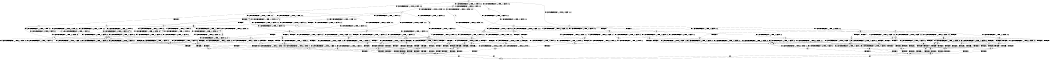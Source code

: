 digraph BCG {
size = "7, 10.5";
center = TRUE;
node [shape = circle];
0 [peripheries = 2];
0 -> 1 [label = "EX !0 !ATOMIC_EXCH_BRANCH (1, +1, TRUE, +1, 1, FALSE) !:0:1:2:"];
0 -> 2 [label = "EX !1 !ATOMIC_EXCH_BRANCH (1, +1, TRUE, +0, 2, TRUE) !:0:1:2:"];
0 -> 3 [label = "EX !2 !ATOMIC_EXCH_BRANCH (1, +0, TRUE, +0, 1, TRUE) !:0:1:2:"];
0 -> 4 [label = "EX !0 !ATOMIC_EXCH_BRANCH (1, +1, TRUE, +1, 1, FALSE) !:0:1:2:"];
1 -> 5 [label = "EX !2 !ATOMIC_EXCH_BRANCH (1, +0, TRUE, +0, 1, FALSE) !:0:1:2:"];
2 -> 6 [label = "EX !0 !ATOMIC_EXCH_BRANCH (1, +1, TRUE, +1, 1, TRUE) !:0:1:2:"];
2 -> 7 [label = "TERMINATE !1"];
2 -> 8 [label = "EX !2 !ATOMIC_EXCH_BRANCH (1, +0, TRUE, +0, 1, FALSE) !:0:1:2:"];
2 -> 9 [label = "EX !0 !ATOMIC_EXCH_BRANCH (1, +1, TRUE, +1, 1, TRUE) !:0:1:2:"];
3 -> 10 [label = "EX !0 !ATOMIC_EXCH_BRANCH (1, +1, TRUE, +1, 1, FALSE) !:0:1:2:"];
3 -> 11 [label = "EX !1 !ATOMIC_EXCH_BRANCH (1, +1, TRUE, +0, 2, TRUE) !:0:1:2:"];
3 -> 12 [label = "EX !0 !ATOMIC_EXCH_BRANCH (1, +1, TRUE, +1, 1, FALSE) !:0:1:2:"];
3 -> 3 [label = "EX !2 !ATOMIC_EXCH_BRANCH (1, +0, TRUE, +0, 1, TRUE) !:0:1:2:"];
4 -> 5 [label = "EX !2 !ATOMIC_EXCH_BRANCH (1, +0, TRUE, +0, 1, FALSE) !:0:1:2:"];
4 -> 13 [label = "TERMINATE !0"];
4 -> 14 [label = "EX !1 !ATOMIC_EXCH_BRANCH (1, +1, TRUE, +0, 2, FALSE) !:0:1:2:"];
4 -> 15 [label = "EX !2 !ATOMIC_EXCH_BRANCH (1, +0, TRUE, +0, 1, FALSE) !:0:1:2:"];
5 -> 16 [label = "EX !1 !ATOMIC_EXCH_BRANCH (1, +1, TRUE, +0, 2, TRUE) !:0:1:2:"];
6 -> 17 [label = "EX !2 !ATOMIC_EXCH_BRANCH (1, +0, TRUE, +0, 1, FALSE) !:0:1:2:"];
7 -> 18 [label = "EX !0 !ATOMIC_EXCH_BRANCH (1, +1, TRUE, +1, 1, TRUE) !:0:2:"];
7 -> 19 [label = "EX !2 !ATOMIC_EXCH_BRANCH (1, +0, TRUE, +0, 1, FALSE) !:0:2:"];
7 -> 20 [label = "EX !0 !ATOMIC_EXCH_BRANCH (1, +1, TRUE, +1, 1, TRUE) !:0:2:"];
8 -> 16 [label = "EX !0 !ATOMIC_EXCH_BRANCH (1, +1, TRUE, +1, 1, FALSE) !:0:1:2:"];
8 -> 21 [label = "TERMINATE !1"];
8 -> 22 [label = "TERMINATE !2"];
8 -> 23 [label = "EX !0 !ATOMIC_EXCH_BRANCH (1, +1, TRUE, +1, 1, FALSE) !:0:1:2:"];
9 -> 17 [label = "EX !2 !ATOMIC_EXCH_BRANCH (1, +0, TRUE, +0, 1, FALSE) !:0:1:2:"];
9 -> 24 [label = "TERMINATE !1"];
9 -> 25 [label = "EX !2 !ATOMIC_EXCH_BRANCH (1, +0, TRUE, +0, 1, FALSE) !:0:1:2:"];
9 -> 9 [label = "EX !0 !ATOMIC_EXCH_BRANCH (1, +1, TRUE, +1, 1, TRUE) !:0:1:2:"];
10 -> 5 [label = "EX !2 !ATOMIC_EXCH_BRANCH (1, +0, TRUE, +0, 1, FALSE) !:0:1:2:"];
11 -> 26 [label = "EX !2 !ATOMIC_EXCH_BRANCH (1, +0, TRUE, +0, 1, FALSE) !:0:1:2:"];
11 -> 27 [label = "TERMINATE !1"];
11 -> 28 [label = "EX !0 !ATOMIC_EXCH_BRANCH (1, +1, TRUE, +1, 1, TRUE) !:0:1:2:"];
11 -> 8 [label = "EX !2 !ATOMIC_EXCH_BRANCH (1, +0, TRUE, +0, 1, FALSE) !:0:1:2:"];
12 -> 5 [label = "EX !2 !ATOMIC_EXCH_BRANCH (1, +0, TRUE, +0, 1, FALSE) !:0:1:2:"];
12 -> 29 [label = "TERMINATE !0"];
12 -> 30 [label = "EX !1 !ATOMIC_EXCH_BRANCH (1, +1, TRUE, +0, 2, FALSE) !:0:1:2:"];
12 -> 15 [label = "EX !2 !ATOMIC_EXCH_BRANCH (1, +0, TRUE, +0, 1, FALSE) !:0:1:2:"];
13 -> 31 [label = "EX !2 !ATOMIC_EXCH_BRANCH (1, +0, TRUE, +0, 1, FALSE) !:1:2:"];
13 -> 32 [label = "EX !1 !ATOMIC_EXCH_BRANCH (1, +1, TRUE, +0, 2, FALSE) !:1:2:"];
13 -> 33 [label = "EX !2 !ATOMIC_EXCH_BRANCH (1, +0, TRUE, +0, 1, FALSE) !:1:2:"];
14 -> 34 [label = "EX !2 !ATOMIC_EXCH_BRANCH (1, +0, TRUE, +0, 1, FALSE) !:0:1:2:"];
14 -> 35 [label = "TERMINATE !1"];
14 -> 36 [label = "TERMINATE !0"];
14 -> 37 [label = "EX !2 !ATOMIC_EXCH_BRANCH (1, +0, TRUE, +0, 1, FALSE) !:0:1:2:"];
15 -> 16 [label = "EX !1 !ATOMIC_EXCH_BRANCH (1, +1, TRUE, +0, 2, TRUE) !:0:1:2:"];
15 -> 38 [label = "TERMINATE !2"];
15 -> 39 [label = "TERMINATE !0"];
15 -> 23 [label = "EX !1 !ATOMIC_EXCH_BRANCH (1, +1, TRUE, +0, 2, TRUE) !:0:1:2:"];
16 -> 40 [label = "TERMINATE !0"];
17 -> 16 [label = "EX !0 !ATOMIC_EXCH_BRANCH (1, +1, TRUE, +1, 1, FALSE) !:0:1:2:"];
18 -> 41 [label = "EX !2 !ATOMIC_EXCH_BRANCH (1, +0, TRUE, +0, 1, FALSE) !:0:2:"];
19 -> 42 [label = "EX !0 !ATOMIC_EXCH_BRANCH (1, +1, TRUE, +1, 1, FALSE) !:0:2:"];
19 -> 43 [label = "TERMINATE !2"];
19 -> 44 [label = "EX !0 !ATOMIC_EXCH_BRANCH (1, +1, TRUE, +1, 1, FALSE) !:0:2:"];
20 -> 41 [label = "EX !2 !ATOMIC_EXCH_BRANCH (1, +0, TRUE, +0, 1, FALSE) !:0:2:"];
20 -> 45 [label = "EX !2 !ATOMIC_EXCH_BRANCH (1, +0, TRUE, +0, 1, FALSE) !:0:2:"];
20 -> 20 [label = "EX !0 !ATOMIC_EXCH_BRANCH (1, +1, TRUE, +1, 1, TRUE) !:0:2:"];
21 -> 42 [label = "EX !0 !ATOMIC_EXCH_BRANCH (1, +1, TRUE, +1, 1, FALSE) !:0:2:"];
21 -> 43 [label = "TERMINATE !2"];
21 -> 44 [label = "EX !0 !ATOMIC_EXCH_BRANCH (1, +1, TRUE, +1, 1, FALSE) !:0:2:"];
22 -> 46 [label = "EX !0 !ATOMIC_EXCH_BRANCH (1, +1, TRUE, +1, 1, FALSE) !:0:1:"];
22 -> 43 [label = "TERMINATE !1"];
22 -> 47 [label = "EX !0 !ATOMIC_EXCH_BRANCH (1, +1, TRUE, +1, 1, FALSE) !:0:1:"];
23 -> 40 [label = "TERMINATE !0"];
23 -> 48 [label = "TERMINATE !1"];
23 -> 49 [label = "TERMINATE !2"];
23 -> 50 [label = "TERMINATE !0"];
24 -> 18 [label = "EX !0 !ATOMIC_EXCH_BRANCH (1, +1, TRUE, +1, 1, TRUE) !:0:2:"];
24 -> 45 [label = "EX !2 !ATOMIC_EXCH_BRANCH (1, +0, TRUE, +0, 1, FALSE) !:0:2:"];
24 -> 20 [label = "EX !0 !ATOMIC_EXCH_BRANCH (1, +1, TRUE, +1, 1, TRUE) !:0:2:"];
25 -> 16 [label = "EX !0 !ATOMIC_EXCH_BRANCH (1, +1, TRUE, +1, 1, FALSE) !:0:1:2:"];
25 -> 51 [label = "TERMINATE !1"];
25 -> 52 [label = "TERMINATE !2"];
25 -> 23 [label = "EX !0 !ATOMIC_EXCH_BRANCH (1, +1, TRUE, +1, 1, FALSE) !:0:1:2:"];
26 -> 16 [label = "EX !0 !ATOMIC_EXCH_BRANCH (1, +1, TRUE, +1, 1, FALSE) !:0:1:2:"];
27 -> 53 [label = "EX !2 !ATOMIC_EXCH_BRANCH (1, +0, TRUE, +0, 1, FALSE) !:0:2:"];
27 -> 54 [label = "EX !0 !ATOMIC_EXCH_BRANCH (1, +1, TRUE, +1, 1, TRUE) !:0:2:"];
27 -> 19 [label = "EX !2 !ATOMIC_EXCH_BRANCH (1, +0, TRUE, +0, 1, FALSE) !:0:2:"];
28 -> 17 [label = "EX !2 !ATOMIC_EXCH_BRANCH (1, +0, TRUE, +0, 1, FALSE) !:0:1:2:"];
28 -> 55 [label = "TERMINATE !1"];
28 -> 25 [label = "EX !2 !ATOMIC_EXCH_BRANCH (1, +0, TRUE, +0, 1, FALSE) !:0:1:2:"];
28 -> 28 [label = "EX !0 !ATOMIC_EXCH_BRANCH (1, +1, TRUE, +1, 1, TRUE) !:0:1:2:"];
29 -> 31 [label = "EX !2 !ATOMIC_EXCH_BRANCH (1, +0, TRUE, +0, 1, FALSE) !:1:2:"];
29 -> 56 [label = "EX !1 !ATOMIC_EXCH_BRANCH (1, +1, TRUE, +0, 2, FALSE) !:1:2:"];
29 -> 33 [label = "EX !2 !ATOMIC_EXCH_BRANCH (1, +0, TRUE, +0, 1, FALSE) !:1:2:"];
30 -> 34 [label = "EX !2 !ATOMIC_EXCH_BRANCH (1, +0, TRUE, +0, 1, FALSE) !:0:1:2:"];
30 -> 57 [label = "TERMINATE !1"];
30 -> 58 [label = "TERMINATE !0"];
30 -> 37 [label = "EX !2 !ATOMIC_EXCH_BRANCH (1, +0, TRUE, +0, 1, FALSE) !:0:1:2:"];
31 -> 59 [label = "EX !1 !ATOMIC_EXCH_BRANCH (1, +1, TRUE, +0, 2, TRUE) !:1:2:"];
32 -> 60 [label = "EX !2 !ATOMIC_EXCH_BRANCH (1, +0, TRUE, +0, 1, FALSE) !:1:2:"];
32 -> 61 [label = "TERMINATE !1"];
32 -> 62 [label = "EX !2 !ATOMIC_EXCH_BRANCH (1, +0, TRUE, +0, 1, FALSE) !:1:2:"];
33 -> 59 [label = "EX !1 !ATOMIC_EXCH_BRANCH (1, +1, TRUE, +0, 2, TRUE) !:1:2:"];
33 -> 63 [label = "TERMINATE !2"];
33 -> 64 [label = "EX !1 !ATOMIC_EXCH_BRANCH (1, +1, TRUE, +0, 2, TRUE) !:1:2:"];
34 -> 65 [label = "TERMINATE !0"];
35 -> 66 [label = "EX !2 !ATOMIC_EXCH_BRANCH (1, +0, TRUE, +0, 1, FALSE) !:0:2:"];
35 -> 61 [label = "TERMINATE !0"];
35 -> 67 [label = "EX !2 !ATOMIC_EXCH_BRANCH (1, +0, TRUE, +0, 1, FALSE) !:0:2:"];
36 -> 60 [label = "EX !2 !ATOMIC_EXCH_BRANCH (1, +0, TRUE, +0, 1, FALSE) !:1:2:"];
36 -> 61 [label = "TERMINATE !1"];
36 -> 62 [label = "EX !2 !ATOMIC_EXCH_BRANCH (1, +0, TRUE, +0, 1, FALSE) !:1:2:"];
37 -> 65 [label = "TERMINATE !0"];
37 -> 68 [label = "TERMINATE !1"];
37 -> 69 [label = "TERMINATE !2"];
37 -> 70 [label = "TERMINATE !0"];
38 -> 46 [label = "EX !1 !ATOMIC_EXCH_BRANCH (1, +1, TRUE, +0, 2, TRUE) !:0:1:"];
38 -> 63 [label = "TERMINATE !0"];
38 -> 47 [label = "EX !1 !ATOMIC_EXCH_BRANCH (1, +1, TRUE, +0, 2, TRUE) !:0:1:"];
39 -> 59 [label = "EX !1 !ATOMIC_EXCH_BRANCH (1, +1, TRUE, +0, 2, TRUE) !:1:2:"];
39 -> 63 [label = "TERMINATE !2"];
39 -> 64 [label = "EX !1 !ATOMIC_EXCH_BRANCH (1, +1, TRUE, +0, 2, TRUE) !:1:2:"];
40 -> 71 [label = "TERMINATE !2"];
41 -> 42 [label = "EX !0 !ATOMIC_EXCH_BRANCH (1, +1, TRUE, +1, 1, FALSE) !:0:2:"];
42 -> 72 [label = "TERMINATE !0"];
43 -> 73 [label = "EX !0 !ATOMIC_EXCH_BRANCH (1, +1, TRUE, +1, 1, FALSE) !:0:"];
43 -> 74 [label = "EX !0 !ATOMIC_EXCH_BRANCH (1, +1, TRUE, +1, 1, FALSE) !:0:"];
44 -> 72 [label = "TERMINATE !0"];
44 -> 75 [label = "TERMINATE !2"];
44 -> 76 [label = "TERMINATE !0"];
45 -> 42 [label = "EX !0 !ATOMIC_EXCH_BRANCH (1, +1, TRUE, +1, 1, FALSE) !:0:2:"];
45 -> 77 [label = "TERMINATE !2"];
45 -> 44 [label = "EX !0 !ATOMIC_EXCH_BRANCH (1, +1, TRUE, +1, 1, FALSE) !:0:2:"];
46 -> 71 [label = "TERMINATE !0"];
47 -> 71 [label = "TERMINATE !0"];
47 -> 75 [label = "TERMINATE !1"];
47 -> 78 [label = "TERMINATE !0"];
48 -> 72 [label = "TERMINATE !0"];
48 -> 75 [label = "TERMINATE !2"];
48 -> 76 [label = "TERMINATE !0"];
49 -> 71 [label = "TERMINATE !0"];
49 -> 75 [label = "TERMINATE !1"];
49 -> 78 [label = "TERMINATE !0"];
50 -> 71 [label = "TERMINATE !2"];
50 -> 76 [label = "TERMINATE !1"];
50 -> 78 [label = "TERMINATE !2"];
51 -> 42 [label = "EX !0 !ATOMIC_EXCH_BRANCH (1, +1, TRUE, +1, 1, FALSE) !:0:2:"];
51 -> 77 [label = "TERMINATE !2"];
51 -> 44 [label = "EX !0 !ATOMIC_EXCH_BRANCH (1, +1, TRUE, +1, 1, FALSE) !:0:2:"];
52 -> 46 [label = "EX !0 !ATOMIC_EXCH_BRANCH (1, +1, TRUE, +1, 1, FALSE) !:0:1:"];
52 -> 77 [label = "TERMINATE !1"];
52 -> 47 [label = "EX !0 !ATOMIC_EXCH_BRANCH (1, +1, TRUE, +1, 1, FALSE) !:0:1:"];
53 -> 42 [label = "EX !0 !ATOMIC_EXCH_BRANCH (1, +1, TRUE, +1, 1, FALSE) !:0:2:"];
54 -> 41 [label = "EX !2 !ATOMIC_EXCH_BRANCH (1, +0, TRUE, +0, 1, FALSE) !:0:2:"];
54 -> 45 [label = "EX !2 !ATOMIC_EXCH_BRANCH (1, +0, TRUE, +0, 1, FALSE) !:0:2:"];
54 -> 54 [label = "EX !0 !ATOMIC_EXCH_BRANCH (1, +1, TRUE, +1, 1, TRUE) !:0:2:"];
55 -> 79 [label = "EX !0 !ATOMIC_EXCH_BRANCH (1, +1, TRUE, +1, 1, TRUE) !:0:2:"];
55 -> 45 [label = "EX !2 !ATOMIC_EXCH_BRANCH (1, +0, TRUE, +0, 1, FALSE) !:0:2:"];
55 -> 54 [label = "EX !0 !ATOMIC_EXCH_BRANCH (1, +1, TRUE, +1, 1, TRUE) !:0:2:"];
56 -> 60 [label = "EX !2 !ATOMIC_EXCH_BRANCH (1, +0, TRUE, +0, 1, FALSE) !:1:2:"];
56 -> 80 [label = "TERMINATE !1"];
56 -> 62 [label = "EX !2 !ATOMIC_EXCH_BRANCH (1, +0, TRUE, +0, 1, FALSE) !:1:2:"];
57 -> 66 [label = "EX !2 !ATOMIC_EXCH_BRANCH (1, +0, TRUE, +0, 1, FALSE) !:0:2:"];
57 -> 80 [label = "TERMINATE !0"];
57 -> 67 [label = "EX !2 !ATOMIC_EXCH_BRANCH (1, +0, TRUE, +0, 1, FALSE) !:0:2:"];
58 -> 60 [label = "EX !2 !ATOMIC_EXCH_BRANCH (1, +0, TRUE, +0, 1, FALSE) !:1:2:"];
58 -> 80 [label = "TERMINATE !1"];
58 -> 62 [label = "EX !2 !ATOMIC_EXCH_BRANCH (1, +0, TRUE, +0, 1, FALSE) !:1:2:"];
59 -> 71 [label = "TERMINATE !2"];
60 -> 81 [label = "TERMINATE !2"];
61 -> 82 [label = "EX !2 !ATOMIC_EXCH_BRANCH (1, +0, TRUE, +0, 1, FALSE) !:2:"];
61 -> 83 [label = "EX !2 !ATOMIC_EXCH_BRANCH (1, +0, TRUE, +0, 1, FALSE) !:2:"];
62 -> 81 [label = "TERMINATE !2"];
62 -> 84 [label = "TERMINATE !1"];
62 -> 85 [label = "TERMINATE !2"];
63 -> 86 [label = "EX !1 !ATOMIC_EXCH_BRANCH (1, +1, TRUE, +0, 2, TRUE) !:1:"];
63 -> 87 [label = "EX !1 !ATOMIC_EXCH_BRANCH (1, +1, TRUE, +0, 2, TRUE) !:1:"];
64 -> 71 [label = "TERMINATE !2"];
64 -> 76 [label = "TERMINATE !1"];
64 -> 78 [label = "TERMINATE !2"];
65 -> 81 [label = "TERMINATE !2"];
66 -> 88 [label = "TERMINATE !0"];
67 -> 88 [label = "TERMINATE !0"];
67 -> 89 [label = "TERMINATE !2"];
67 -> 84 [label = "TERMINATE !0"];
68 -> 88 [label = "TERMINATE !0"];
68 -> 89 [label = "TERMINATE !2"];
68 -> 84 [label = "TERMINATE !0"];
69 -> 81 [label = "TERMINATE !0"];
69 -> 89 [label = "TERMINATE !1"];
69 -> 85 [label = "TERMINATE !0"];
70 -> 81 [label = "TERMINATE !2"];
70 -> 84 [label = "TERMINATE !1"];
70 -> 85 [label = "TERMINATE !2"];
71 -> 90 [label = "TERMINATE !1"];
72 -> 90 [label = "TERMINATE !2"];
73 -> 90 [label = "TERMINATE !0"];
74 -> 90 [label = "TERMINATE !0"];
74 -> 91 [label = "TERMINATE !0"];
75 -> 90 [label = "TERMINATE !0"];
75 -> 91 [label = "TERMINATE !0"];
76 -> 90 [label = "TERMINATE !2"];
76 -> 91 [label = "TERMINATE !2"];
77 -> 73 [label = "EX !0 !ATOMIC_EXCH_BRANCH (1, +1, TRUE, +1, 1, FALSE) !:0:"];
77 -> 74 [label = "EX !0 !ATOMIC_EXCH_BRANCH (1, +1, TRUE, +1, 1, FALSE) !:0:"];
78 -> 90 [label = "TERMINATE !1"];
78 -> 91 [label = "TERMINATE !1"];
79 -> 41 [label = "EX !2 !ATOMIC_EXCH_BRANCH (1, +0, TRUE, +0, 1, FALSE) !:0:2:"];
80 -> 82 [label = "EX !2 !ATOMIC_EXCH_BRANCH (1, +0, TRUE, +0, 1, FALSE) !:2:"];
80 -> 83 [label = "EX !2 !ATOMIC_EXCH_BRANCH (1, +0, TRUE, +0, 1, FALSE) !:2:"];
81 -> 92 [label = "TERMINATE !1"];
82 -> 92 [label = "TERMINATE !2"];
83 -> 92 [label = "TERMINATE !2"];
83 -> 93 [label = "TERMINATE !2"];
84 -> 92 [label = "TERMINATE !2"];
84 -> 93 [label = "TERMINATE !2"];
85 -> 92 [label = "TERMINATE !1"];
85 -> 93 [label = "TERMINATE !1"];
86 -> 90 [label = "TERMINATE !1"];
87 -> 90 [label = "TERMINATE !1"];
87 -> 91 [label = "TERMINATE !1"];
88 -> 92 [label = "TERMINATE !2"];
89 -> 92 [label = "TERMINATE !0"];
89 -> 93 [label = "TERMINATE !0"];
90 -> 94 [label = "exit"];
91 -> 94 [label = "exit"];
92 -> 94 [label = "exit"];
93 -> 94 [label = "exit"];
}
